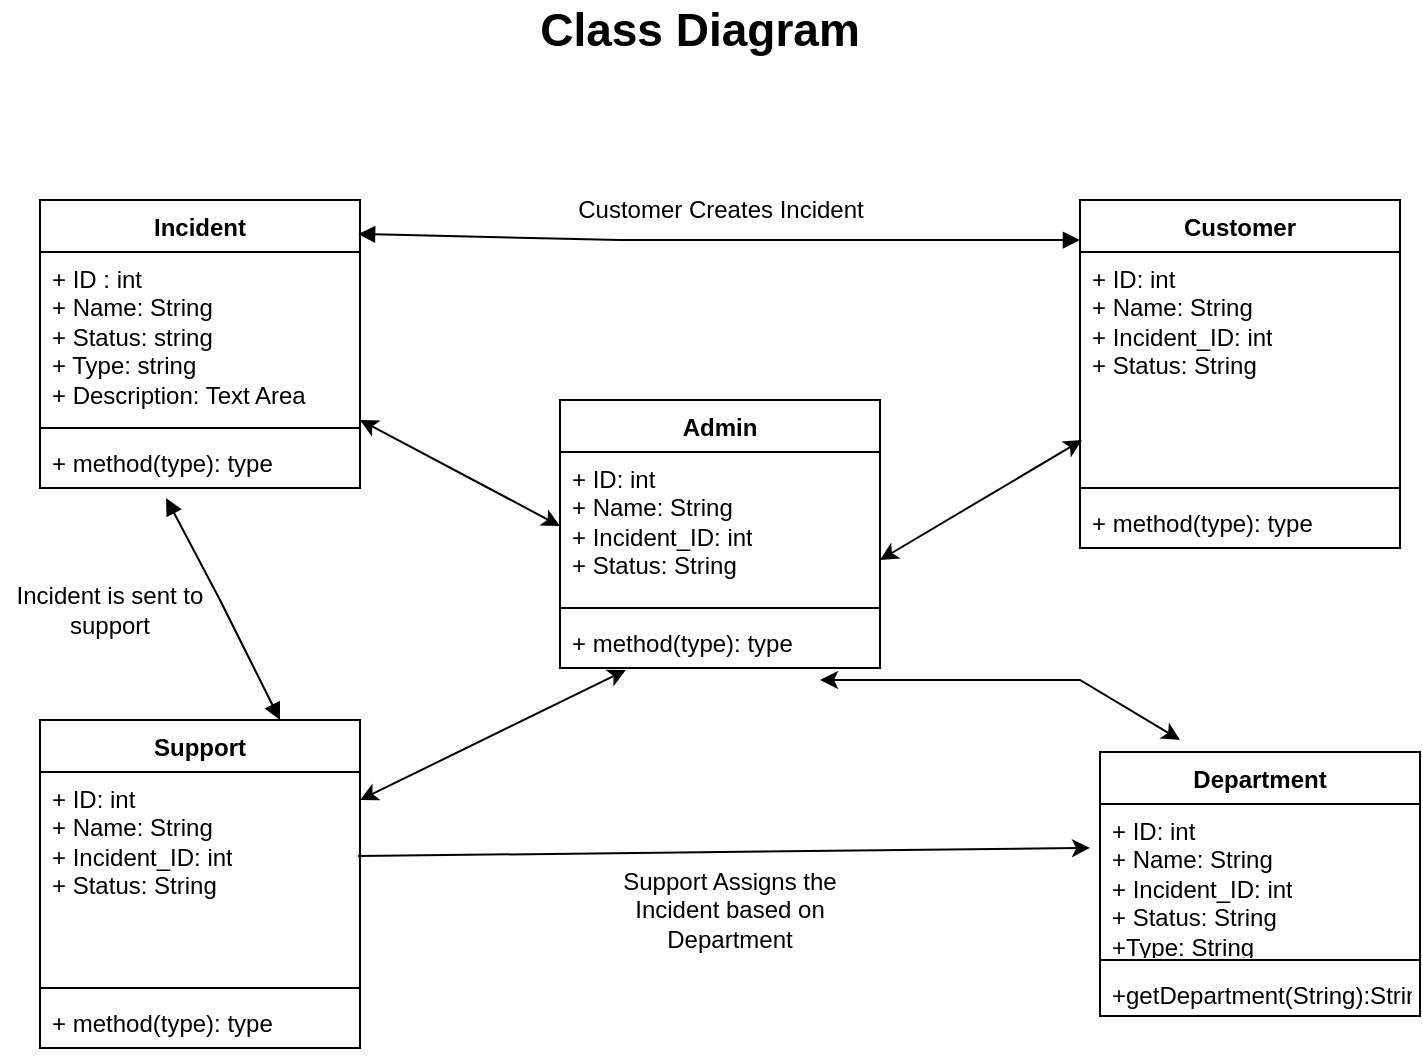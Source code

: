 <mxfile version="21.0.10" type="google" pages="2"><diagram name="Page-1" id="hpFr9AQgRwBGW5ANPUiF"><mxGraphModel dx="954" dy="591" grid="1" gridSize="10" guides="1" tooltips="1" connect="1" arrows="1" fold="1" page="1" pageScale="1" pageWidth="850" pageHeight="1100" math="0" shadow="0"><root><mxCell id="0"/><mxCell id="1" parent="0"/><mxCell id="Jf6tpk9Ej4gZMW40AGB2-1" value="Incident" style="swimlane;fontStyle=1;align=center;verticalAlign=top;childLayout=stackLayout;horizontal=1;startSize=26;horizontalStack=0;resizeParent=1;resizeParentMax=0;resizeLast=0;collapsible=1;marginBottom=0;whiteSpace=wrap;html=1;" parent="1" vertex="1"><mxGeometry x="80" y="160" width="160" height="144" as="geometry"/></mxCell><mxCell id="Jf6tpk9Ej4gZMW40AGB2-2" value="+ ID : int&lt;br&gt;+ Name: String&lt;br&gt;+ Status: string&lt;br&gt;+ Type: string&lt;br&gt;+ Description: Text Area" style="text;strokeColor=none;fillColor=none;align=left;verticalAlign=top;spacingLeft=4;spacingRight=4;overflow=hidden;rotatable=0;points=[[0,0.5],[1,0.5]];portConstraint=eastwest;whiteSpace=wrap;html=1;" parent="Jf6tpk9Ej4gZMW40AGB2-1" vertex="1"><mxGeometry y="26" width="160" height="84" as="geometry"/></mxCell><mxCell id="Jf6tpk9Ej4gZMW40AGB2-3" value="" style="line;strokeWidth=1;fillColor=none;align=left;verticalAlign=middle;spacingTop=-1;spacingLeft=3;spacingRight=3;rotatable=0;labelPosition=right;points=[];portConstraint=eastwest;strokeColor=inherit;" parent="Jf6tpk9Ej4gZMW40AGB2-1" vertex="1"><mxGeometry y="110" width="160" height="8" as="geometry"/></mxCell><mxCell id="Jf6tpk9Ej4gZMW40AGB2-4" value="+ method(type): type" style="text;strokeColor=none;fillColor=none;align=left;verticalAlign=top;spacingLeft=4;spacingRight=4;overflow=hidden;rotatable=0;points=[[0,0.5],[1,0.5]];portConstraint=eastwest;whiteSpace=wrap;html=1;" parent="Jf6tpk9Ej4gZMW40AGB2-1" vertex="1"><mxGeometry y="118" width="160" height="26" as="geometry"/></mxCell><mxCell id="Jf6tpk9Ej4gZMW40AGB2-5" value="Support" style="swimlane;fontStyle=1;align=center;verticalAlign=top;childLayout=stackLayout;horizontal=1;startSize=26;horizontalStack=0;resizeParent=1;resizeParentMax=0;resizeLast=0;collapsible=1;marginBottom=0;whiteSpace=wrap;html=1;" parent="1" vertex="1"><mxGeometry x="80" y="420" width="160" height="164" as="geometry"/></mxCell><mxCell id="Jf6tpk9Ej4gZMW40AGB2-6" value="+ ID: int&lt;br&gt;+ Name: String&lt;br&gt;+ Incident_ID: int&lt;br&gt;+ Status: String" style="text;strokeColor=none;fillColor=none;align=left;verticalAlign=top;spacingLeft=4;spacingRight=4;overflow=hidden;rotatable=0;points=[[0,0.5],[1,0.5]];portConstraint=eastwest;whiteSpace=wrap;html=1;" parent="Jf6tpk9Ej4gZMW40AGB2-5" vertex="1"><mxGeometry y="26" width="160" height="104" as="geometry"/></mxCell><mxCell id="Jf6tpk9Ej4gZMW40AGB2-7" value="" style="line;strokeWidth=1;fillColor=none;align=left;verticalAlign=middle;spacingTop=-1;spacingLeft=3;spacingRight=3;rotatable=0;labelPosition=right;points=[];portConstraint=eastwest;strokeColor=inherit;" parent="Jf6tpk9Ej4gZMW40AGB2-5" vertex="1"><mxGeometry y="130" width="160" height="8" as="geometry"/></mxCell><mxCell id="Jf6tpk9Ej4gZMW40AGB2-8" value="+ method(type): type" style="text;strokeColor=none;fillColor=none;align=left;verticalAlign=top;spacingLeft=4;spacingRight=4;overflow=hidden;rotatable=0;points=[[0,0.5],[1,0.5]];portConstraint=eastwest;whiteSpace=wrap;html=1;" parent="Jf6tpk9Ej4gZMW40AGB2-5" vertex="1"><mxGeometry y="138" width="160" height="26" as="geometry"/></mxCell><mxCell id="Jf6tpk9Ej4gZMW40AGB2-9" value="Customer" style="swimlane;fontStyle=1;align=center;verticalAlign=top;childLayout=stackLayout;horizontal=1;startSize=26;horizontalStack=0;resizeParent=1;resizeParentMax=0;resizeLast=0;collapsible=1;marginBottom=0;whiteSpace=wrap;html=1;" parent="1" vertex="1"><mxGeometry x="600" y="160" width="160" height="174" as="geometry"/></mxCell><mxCell id="Jf6tpk9Ej4gZMW40AGB2-10" value="+ ID: int&lt;br style=&quot;border-color: var(--border-color);&quot;&gt;+ Name: String&lt;br style=&quot;border-color: var(--border-color);&quot;&gt;+ Incident_ID: int&lt;br style=&quot;border-color: var(--border-color);&quot;&gt;+ Status: String" style="text;strokeColor=none;fillColor=none;align=left;verticalAlign=top;spacingLeft=4;spacingRight=4;overflow=hidden;rotatable=0;points=[[0,0.5],[1,0.5]];portConstraint=eastwest;whiteSpace=wrap;html=1;" parent="Jf6tpk9Ej4gZMW40AGB2-9" vertex="1"><mxGeometry y="26" width="160" height="114" as="geometry"/></mxCell><mxCell id="Jf6tpk9Ej4gZMW40AGB2-11" value="" style="line;strokeWidth=1;fillColor=none;align=left;verticalAlign=middle;spacingTop=-1;spacingLeft=3;spacingRight=3;rotatable=0;labelPosition=right;points=[];portConstraint=eastwest;strokeColor=inherit;" parent="Jf6tpk9Ej4gZMW40AGB2-9" vertex="1"><mxGeometry y="140" width="160" height="8" as="geometry"/></mxCell><mxCell id="Jf6tpk9Ej4gZMW40AGB2-12" value="+ method(type): type" style="text;strokeColor=none;fillColor=none;align=left;verticalAlign=top;spacingLeft=4;spacingRight=4;overflow=hidden;rotatable=0;points=[[0,0.5],[1,0.5]];portConstraint=eastwest;whiteSpace=wrap;html=1;" parent="Jf6tpk9Ej4gZMW40AGB2-9" vertex="1"><mxGeometry y="148" width="160" height="26" as="geometry"/></mxCell><mxCell id="Jf6tpk9Ej4gZMW40AGB2-13" value="Department" style="swimlane;fontStyle=1;align=center;verticalAlign=top;childLayout=stackLayout;horizontal=1;startSize=26;horizontalStack=0;resizeParent=1;resizeParentMax=0;resizeLast=0;collapsible=1;marginBottom=0;whiteSpace=wrap;html=1;" parent="1" vertex="1"><mxGeometry x="610" y="436" width="160" height="132" as="geometry"/></mxCell><mxCell id="Jf6tpk9Ej4gZMW40AGB2-14" value="+ ID: int&lt;br style=&quot;border-color: var(--border-color);&quot;&gt;+ Name: String&lt;br style=&quot;border-color: var(--border-color);&quot;&gt;+ Incident_ID: int&lt;br style=&quot;border-color: var(--border-color);&quot;&gt;+ Status: String&lt;br&gt;+Type: String" style="text;strokeColor=none;fillColor=none;align=left;verticalAlign=top;spacingLeft=4;spacingRight=4;overflow=hidden;rotatable=0;points=[[0,0.5],[1,0.5]];portConstraint=eastwest;whiteSpace=wrap;html=1;" parent="Jf6tpk9Ej4gZMW40AGB2-13" vertex="1"><mxGeometry y="26" width="160" height="74" as="geometry"/></mxCell><mxCell id="Jf6tpk9Ej4gZMW40AGB2-15" value="" style="line;strokeWidth=1;fillColor=none;align=left;verticalAlign=middle;spacingTop=-1;spacingLeft=3;spacingRight=3;rotatable=0;labelPosition=right;points=[];portConstraint=eastwest;strokeColor=inherit;" parent="Jf6tpk9Ej4gZMW40AGB2-13" vertex="1"><mxGeometry y="100" width="160" height="8" as="geometry"/></mxCell><mxCell id="Jf6tpk9Ej4gZMW40AGB2-16" value="+getDepartment(String):String" style="text;strokeColor=none;fillColor=none;align=left;verticalAlign=top;spacingLeft=4;spacingRight=4;overflow=hidden;rotatable=0;points=[[0,0.5],[1,0.5]];portConstraint=eastwest;whiteSpace=wrap;html=1;" parent="Jf6tpk9Ej4gZMW40AGB2-13" vertex="1"><mxGeometry y="108" width="160" height="24" as="geometry"/></mxCell><mxCell id="Jf6tpk9Ej4gZMW40AGB2-17" value="Admin" style="swimlane;fontStyle=1;align=center;verticalAlign=top;childLayout=stackLayout;horizontal=1;startSize=26;horizontalStack=0;resizeParent=1;resizeParentMax=0;resizeLast=0;collapsible=1;marginBottom=0;whiteSpace=wrap;html=1;" parent="1" vertex="1"><mxGeometry x="340" y="260" width="160" height="134" as="geometry"/></mxCell><mxCell id="Jf6tpk9Ej4gZMW40AGB2-18" value="+ ID: int&lt;br style=&quot;border-color: var(--border-color);&quot;&gt;+ Name: String&lt;br style=&quot;border-color: var(--border-color);&quot;&gt;+ Incident_ID: int&lt;br style=&quot;border-color: var(--border-color);&quot;&gt;+ Status: String" style="text;strokeColor=none;fillColor=none;align=left;verticalAlign=top;spacingLeft=4;spacingRight=4;overflow=hidden;rotatable=0;points=[[0,0.5],[1,0.5]];portConstraint=eastwest;whiteSpace=wrap;html=1;" parent="Jf6tpk9Ej4gZMW40AGB2-17" vertex="1"><mxGeometry y="26" width="160" height="74" as="geometry"/></mxCell><mxCell id="l6KAGPAr49CvypNH00ta-8" value="" style="endArrow=classic;startArrow=classic;html=1;rounded=0;" edge="1" parent="Jf6tpk9Ej4gZMW40AGB2-17"><mxGeometry width="50" height="50" relative="1" as="geometry"><mxPoint x="130" y="140" as="sourcePoint"/><mxPoint x="310" y="170" as="targetPoint"/><Array as="points"><mxPoint x="260" y="140"/></Array></mxGeometry></mxCell><mxCell id="Jf6tpk9Ej4gZMW40AGB2-19" value="" style="line;strokeWidth=1;fillColor=none;align=left;verticalAlign=middle;spacingTop=-1;spacingLeft=3;spacingRight=3;rotatable=0;labelPosition=right;points=[];portConstraint=eastwest;strokeColor=inherit;" parent="Jf6tpk9Ej4gZMW40AGB2-17" vertex="1"><mxGeometry y="100" width="160" height="8" as="geometry"/></mxCell><mxCell id="Jf6tpk9Ej4gZMW40AGB2-20" value="+ method(type): type" style="text;strokeColor=none;fillColor=none;align=left;verticalAlign=top;spacingLeft=4;spacingRight=4;overflow=hidden;rotatable=0;points=[[0,0.5],[1,0.5]];portConstraint=eastwest;whiteSpace=wrap;html=1;" parent="Jf6tpk9Ej4gZMW40AGB2-17" vertex="1"><mxGeometry y="108" width="160" height="26" as="geometry"/></mxCell><mxCell id="ESYeizzYNZUls5-fsnmi-1" value="" style="endArrow=block;startArrow=block;endFill=1;startFill=1;html=1;rounded=0;exitX=0.394;exitY=1.192;exitDx=0;exitDy=0;exitPerimeter=0;entryX=0.75;entryY=0;entryDx=0;entryDy=0;" edge="1" parent="1" source="Jf6tpk9Ej4gZMW40AGB2-4" target="Jf6tpk9Ej4gZMW40AGB2-5"><mxGeometry width="160" relative="1" as="geometry"><mxPoint x="340" y="350" as="sourcePoint"/><mxPoint x="330" y="360" as="targetPoint"/><Array as="points"><mxPoint x="170" y="360"/></Array></mxGeometry></mxCell><mxCell id="ESYeizzYNZUls5-fsnmi-2" value="" style="endArrow=block;startArrow=block;endFill=1;startFill=1;html=1;rounded=0;entryX=0;entryY=0.115;entryDx=0;entryDy=0;entryPerimeter=0;exitX=0.994;exitY=0.118;exitDx=0;exitDy=0;exitPerimeter=0;" edge="1" parent="1" source="Jf6tpk9Ej4gZMW40AGB2-1" target="Jf6tpk9Ej4gZMW40AGB2-9"><mxGeometry width="160" relative="1" as="geometry"><mxPoint x="153" y="319" as="sourcePoint"/><mxPoint x="210" y="430" as="targetPoint"/><Array as="points"><mxPoint x="370" y="180"/></Array></mxGeometry></mxCell><mxCell id="l6KAGPAr49CvypNH00ta-1" value="Customer Creates Incident" style="text;html=1;strokeColor=none;fillColor=none;align=center;verticalAlign=middle;whiteSpace=wrap;rounded=0;" vertex="1" parent="1"><mxGeometry x="347.5" y="150" width="145" height="30" as="geometry"/></mxCell><mxCell id="l6KAGPAr49CvypNH00ta-2" value="Incident is sent to support" style="text;html=1;strokeColor=none;fillColor=none;align=center;verticalAlign=middle;whiteSpace=wrap;rounded=0;" vertex="1" parent="1"><mxGeometry x="60" y="350" width="110" height="30" as="geometry"/></mxCell><mxCell id="l6KAGPAr49CvypNH00ta-3" value="" style="endArrow=classic;html=1;rounded=0;entryX=-0.031;entryY=0.297;entryDx=0;entryDy=0;entryPerimeter=0;exitX=0.994;exitY=0.404;exitDx=0;exitDy=0;exitPerimeter=0;" edge="1" parent="1" source="Jf6tpk9Ej4gZMW40AGB2-6" target="Jf6tpk9Ej4gZMW40AGB2-14"><mxGeometry width="50" height="50" relative="1" as="geometry"><mxPoint x="370" y="400" as="sourcePoint"/><mxPoint x="420" y="350" as="targetPoint"/></mxGeometry></mxCell><mxCell id="l6KAGPAr49CvypNH00ta-4" value="Support Assigns the Incident based on Department" style="text;html=1;strokeColor=none;fillColor=none;align=center;verticalAlign=middle;whiteSpace=wrap;rounded=0;" vertex="1" parent="1"><mxGeometry x="360" y="500" width="130" height="30" as="geometry"/></mxCell><mxCell id="l6KAGPAr49CvypNH00ta-5" value="" style="endArrow=classic;startArrow=classic;html=1;rounded=0;entryX=0;entryY=0.5;entryDx=0;entryDy=0;" edge="1" parent="1" target="Jf6tpk9Ej4gZMW40AGB2-18"><mxGeometry width="50" height="50" relative="1" as="geometry"><mxPoint x="240" y="270" as="sourcePoint"/><mxPoint x="290" y="220" as="targetPoint"/></mxGeometry></mxCell><mxCell id="l6KAGPAr49CvypNH00ta-6" value="" style="endArrow=classic;startArrow=classic;html=1;rounded=0;entryX=0.006;entryY=0.825;entryDx=0;entryDy=0;entryPerimeter=0;" edge="1" parent="1" target="Jf6tpk9Ej4gZMW40AGB2-10"><mxGeometry width="50" height="50" relative="1" as="geometry"><mxPoint x="500" y="340" as="sourcePoint"/><mxPoint x="550" y="290" as="targetPoint"/></mxGeometry></mxCell><mxCell id="l6KAGPAr49CvypNH00ta-7" value="" style="endArrow=classic;startArrow=classic;html=1;rounded=0;entryX=0.206;entryY=1.038;entryDx=0;entryDy=0;entryPerimeter=0;" edge="1" parent="1" target="Jf6tpk9Ej4gZMW40AGB2-20"><mxGeometry width="50" height="50" relative="1" as="geometry"><mxPoint x="240" y="460" as="sourcePoint"/><mxPoint x="290" y="410" as="targetPoint"/></mxGeometry></mxCell><mxCell id="l6KAGPAr49CvypNH00ta-9" value="&lt;b&gt;&lt;font style=&quot;font-size: 23px;&quot;&gt;Class Diagram&lt;/font&gt;&lt;/b&gt;" style="text;html=1;strokeColor=none;fillColor=none;align=center;verticalAlign=middle;whiteSpace=wrap;rounded=0;" vertex="1" parent="1"><mxGeometry x="210" y="60" width="400" height="30" as="geometry"/></mxCell></root></mxGraphModel></diagram><diagram id="w21nU9W_9Ygk7OpH60W7" name="Page-2"><mxGraphModel dx="954" dy="591" grid="1" gridSize="10" guides="1" tooltips="1" connect="1" arrows="1" fold="1" page="1" pageScale="1" pageWidth="850" pageHeight="1100" math="0" shadow="0"><root><mxCell id="0"/><mxCell id="1" parent="0"/><mxCell id="4chPXhI_tqDch3h9of4P-1" value="Support" style="whiteSpace=wrap;html=1;align=center;" vertex="1" parent="1"><mxGeometry x="520" y="400" width="160" height="80" as="geometry"/></mxCell><mxCell id="4chPXhI_tqDch3h9of4P-2" value="Incident" style="whiteSpace=wrap;html=1;align=center;" vertex="1" parent="1"><mxGeometry x="120" y="400" width="160" height="80" as="geometry"/></mxCell><mxCell id="4chPXhI_tqDch3h9of4P-3" value="User" style="whiteSpace=wrap;html=1;align=center;" vertex="1" parent="1"><mxGeometry x="120" y="560" width="160" height="80" as="geometry"/></mxCell><mxCell id="4chPXhI_tqDch3h9of4P-4" value="Email" style="whiteSpace=wrap;html=1;align=center;" vertex="1" parent="1"><mxGeometry x="520" y="560" width="160" height="80" as="geometry"/></mxCell><mxCell id="4chPXhI_tqDch3h9of4P-5" value="" style="endArrow=classic;html=1;rounded=0;entryX=0.438;entryY=1;entryDx=0;entryDy=0;entryPerimeter=0;" edge="1" parent="1" target="4chPXhI_tqDch3h9of4P-2"><mxGeometry width="50" height="50" relative="1" as="geometry"><mxPoint x="190" y="560" as="sourcePoint"/><mxPoint x="240" y="510" as="targetPoint"/></mxGeometry></mxCell><mxCell id="4chPXhI_tqDch3h9of4P-6" value="" style="endArrow=classic;html=1;rounded=0;entryX=0;entryY=0.5;entryDx=0;entryDy=0;" edge="1" parent="1" target="4chPXhI_tqDch3h9of4P-1"><mxGeometry width="50" height="50" relative="1" as="geometry"><mxPoint x="280" y="440" as="sourcePoint"/><mxPoint x="330" y="390" as="targetPoint"/></mxGeometry></mxCell><mxCell id="4chPXhI_tqDch3h9of4P-7" value="" style="endArrow=classic;html=1;rounded=0;entryX=0.4;entryY=-0.025;entryDx=0;entryDy=0;entryPerimeter=0;" edge="1" parent="1" target="4chPXhI_tqDch3h9of4P-4"><mxGeometry width="50" height="50" relative="1" as="geometry"><mxPoint x="580" y="480" as="sourcePoint"/><mxPoint x="630" y="430" as="targetPoint"/></mxGeometry></mxCell><mxCell id="4chPXhI_tqDch3h9of4P-8" value="" style="endArrow=classic;html=1;rounded=0;entryX=1;entryY=0.5;entryDx=0;entryDy=0;exitX=0;exitY=0.5;exitDx=0;exitDy=0;" edge="1" parent="1" source="4chPXhI_tqDch3h9of4P-4" target="4chPXhI_tqDch3h9of4P-3"><mxGeometry width="50" height="50" relative="1" as="geometry"><mxPoint x="450" y="600" as="sourcePoint"/><mxPoint x="500" y="550" as="targetPoint"/></mxGeometry></mxCell><mxCell id="4chPXhI_tqDch3h9of4P-9" value="" style="endArrow=classic;html=1;rounded=0;entryX=1;entryY=0.75;entryDx=0;entryDy=0;exitX=0;exitY=0.75;exitDx=0;exitDy=0;" edge="1" parent="1" source="4chPXhI_tqDch3h9of4P-1" target="4chPXhI_tqDch3h9of4P-2"><mxGeometry width="50" height="50" relative="1" as="geometry"><mxPoint x="400" y="540" as="sourcePoint"/><mxPoint x="450" y="490" as="targetPoint"/></mxGeometry></mxCell></root></mxGraphModel></diagram></mxfile>